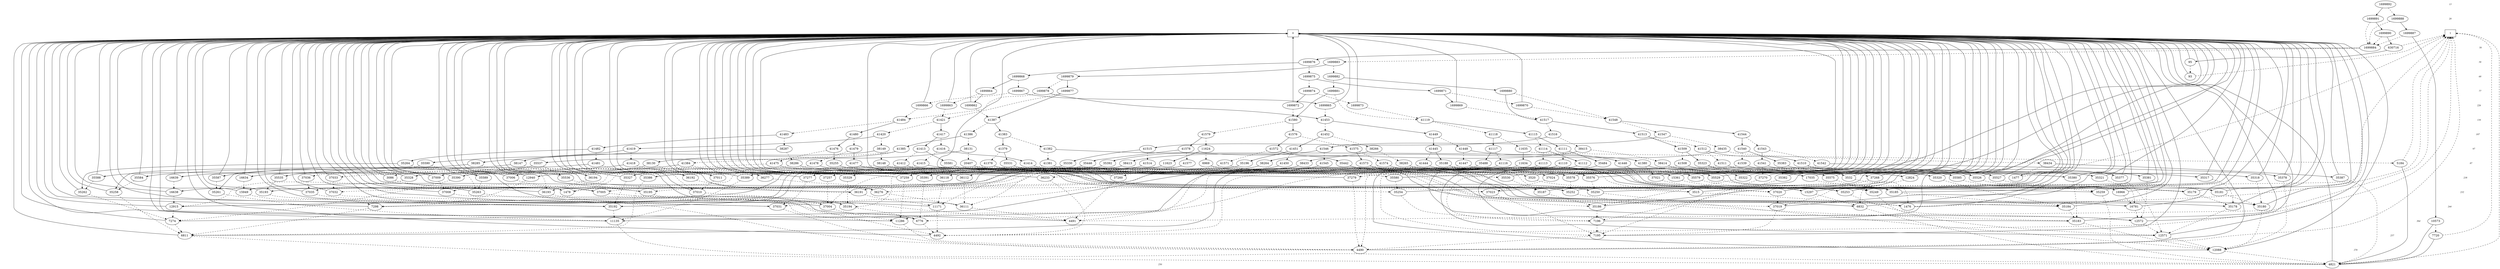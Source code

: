 digraph BDD {
center = true;
{ rank = same; { node [style=invis]; "T" };
 { node [shape=box,fontsize=12]; "0"; }
  { node [shape=box,fontsize=12]; "1"; }
}
{ rank=same; { node [shape=plaintext,fontname="Times Italic",fontsize=12] "13" };"1699892";}
{ rank=same; { node [shape=plaintext,fontname="Times Italic",fontsize=12] "20" };"1699888";"1699891";}
{ rank=same; { node [shape=plaintext,fontname="Times Italic",fontsize=12] "1" };"1699887";"1699890";}
{ rank=same; { node [shape=plaintext,fontname="Times Italic",fontsize=12] "50" };"630716";"1699884";}
{ rank=same; { node [shape=plaintext,fontname="Times Italic",fontsize=12] "58" };"95";"1699876";"1699883";}
{ rank=same; { node [shape=plaintext,fontname="Times Italic",fontsize=12] "68" };"93";"1699868";"1699875";"1699879";"1699882";}
{ rank=same; { node [shape=plaintext,fontname="Times Italic",fontsize=12] "77" };"1699864";"1699867";"1699871";"1699874";"1699877";"1699878";"1699880";"1699881";}
{ rank=same; { node [shape=plaintext,fontname="Times Italic",fontsize=12] "226" };"1699862";"1699863";"1699865";"1699866";"1699869";"1699870";"1699872";"1699873";}
{ rank=same; { node [shape=plaintext,fontname="Times Italic",fontsize=12] "116" };"41119";"41387";"41421";"41453";"41484";"41517";"41548";"41580";}
{ rank=same; { node [shape=plaintext,fontname="Times Italic",fontsize=12] "107" };"41115";"41118";"41383";"41386";"41417";"41420";"41449";"41452";"41480";"41483";"41513";"41516";"41544";"41547";"41576";"41579";}
{ rank=same; { node [shape=plaintext,fontname="Times Italic",fontsize=12] "97" };"11624";"11635";"38131";"38149";"38266";"38287";"38415";"38435";"41111";"41114";"41117";"41379";"41382";"41385";"41413";"41416";"41419";"41445";"41448";"41451";"41476";"41479";"41482";"41509";"41512";"41515";"41540";"41543";"41546";"41572";"41575";"41578";}
{ rank=same; { node [shape=plaintext,fontname="Times Italic",fontsize=12] "87" };"5184";"6969";"11623";"11634";"20407";"35188";"35196";"35255";"35264";"35323";"35330";"35383";"35392";"35442";"35446";"35484";"35488";"35531";"35537";"35581";"35590";"38130";"38147";"38148";"38264";"38265";"38285";"38286";"38413";"38414";"38433";"38434";"41110";"41112";"41113";"41116";"41378";"41380";"41381";"41384";"41412";"41414";"41415";"41418";"41444";"41446";"41447";"41450";"41475";"41477";"41478";"41481";"41508";"41510";"41511";"41514";"41539";"41541";"41542";"41545";"41571";"41573";"41574";"41577";}
{ rank=same; { node [shape=plaintext,fontname="Times Italic",fontsize=12] "238" };"1477";"3086";"3520";"3532";"12824";"12940";"15361";"16634";"16639";"17035";"35317";"35318";"35320";"35321";"35322";"35327";"35328";"35329";"35377";"35378";"35380";"35381";"35382";"35386";"35387";"35389";"35390";"35391";"35526";"35527";"35529";"35530";"35535";"35536";"35575";"35576";"35578";"35579";"35580";"35584";"35585";"35587";"35588";"35589";"36112";"36118";"36192";"36194";"36233";"36277";"37006";"37009";"37011";"37021";"37024";"37033";"37036";"37257";"37259";"37260";"37268";"37270";"37277";"37279";}
{ rank=same; { node [shape=plaintext,fontname="Times Italic",fontsize=12] "232" };"1478";"3515";"15297";"15949";"16638";"16966";"35179";"35181";"35185";"35187";"35193";"35195";"35249";"35250";"35252";"35253";"35254";"35258";"35259";"35261";"35262";"35263";"36191";"36193";"36276";"37005";"37008";"37010";"37020";"37023";"37032";"37035";}
{ rank=same; { node [shape=plaintext,fontname="Times Italic",fontsize=12] "244" };"1476";"6832";"7298";"11171";"12915";"16781";"35178";"35180";"35184";"35186";"35192";"35194";"36111";"37004";"37019";"37031";}
{ rank=same; { node [shape=plaintext,fontname="Times Italic",fontsize=12] "264" };"4491";"6776";"7196";"7274";"10573";"11135";"11286";"12572";"35183";}
{ rank=same; { node [shape=plaintext,fontname="Times Italic",fontsize=12] "257" };"4492";"6811";"7195";"7720";"12571";}
{ rank=same; { node [shape=plaintext,fontname="Times Italic",fontsize=12] "270" };"4490";"12088";}
{ rank=same; { node [shape=plaintext,fontname="Times Italic",fontsize=12] "250" };"4821";}
edge [style = invis]; {"13" -> "20" -> "1" -> "50" -> "58" -> "68" -> "77" -> "226" -> "116" -> "107" -> "97" -> "87" -> "238" -> "232" -> "244" -> "264" -> "257" -> "270" -> "250" -> "T"; }
"93" -> "0" [style=solid,arrowsize=".75"];
"93" -> "1" [style=dashed,arrowsize=".75"];
"95" -> "0" [style=solid,arrowsize=".75"];
"95" -> "93" [style=dashed,arrowsize=".75"];
"1476" -> "0" [style=solid,arrowsize=".75"];
"1476" -> "1" [style=dashed,arrowsize=".75"];
"1477" -> "0" [style=solid,arrowsize=".75"];
"1477" -> "1" [style=dashed,arrowsize=".75"];
"1478" -> "0" [style=solid,arrowsize=".75"];
"1478" -> "1" [style=dashed,arrowsize=".75"];
"3086" -> "0" [style=solid,arrowsize=".75"];
"3086" -> "1478" [style=dashed,arrowsize=".75"];
"3515" -> "0" [style=solid,arrowsize=".75"];
"3515" -> "1476" [style=dashed,arrowsize=".75"];
"3520" -> "0" [style=solid,arrowsize=".75"];
"3520" -> "3515" [style=dashed,arrowsize=".75"];
"3532" -> "0" [style=solid,arrowsize=".75"];
"3532" -> "1476" [style=dashed,arrowsize=".75"];
"4490" -> "0" [style=solid,arrowsize=".75"];
"4490" -> "1" [style=dashed,arrowsize=".75"];
"4491" -> "0" [style=solid,arrowsize=".75"];
"4491" -> "1" [style=dashed,arrowsize=".75"];
"4492" -> "0" [style=solid,arrowsize=".75"];
"4492" -> "1" [style=dashed,arrowsize=".75"];
"4821" -> "0" [style=solid,arrowsize=".75"];
"4821" -> "1" [style=dashed,arrowsize=".75"];
"5184" -> "4821" [style=solid,arrowsize=".75"];
"5184" -> "1" [style=dashed,arrowsize=".75"];
"6776" -> "0" [style=solid,arrowsize=".75"];
"6776" -> "4492" [style=dashed,arrowsize=".75"];
"6811" -> "0" [style=solid,arrowsize=".75"];
"6811" -> "4821" [style=dashed,arrowsize=".75"];
"6832" -> "0" [style=solid,arrowsize=".75"];
"6832" -> "4821" [style=dashed,arrowsize=".75"];
"6969" -> "6832" [style=solid,arrowsize=".75"];
"6969" -> "1476" [style=dashed,arrowsize=".75"];
"7195" -> "0" [style=solid,arrowsize=".75"];
"7195" -> "4490" [style=dashed,arrowsize=".75"];
"7196" -> "0" [style=solid,arrowsize=".75"];
"7196" -> "7195" [style=dashed,arrowsize=".75"];
"7274" -> "0" [style=solid,arrowsize=".75"];
"7274" -> "6811" [style=dashed,arrowsize=".75"];
"7298" -> "0" [style=solid,arrowsize=".75"];
"7298" -> "6811" [style=dashed,arrowsize=".75"];
"7720" -> "4821" [style=solid,arrowsize=".75"];
"7720" -> "1" [style=dashed,arrowsize=".75"];
"10573" -> "4821" [style=solid,arrowsize=".75"];
"10573" -> "7720" [style=dashed,arrowsize=".75"];
"11135" -> "0" [style=solid,arrowsize=".75"];
"11135" -> "4821" [style=dashed,arrowsize=".75"];
"11171" -> "0" [style=solid,arrowsize=".75"];
"11171" -> "4492" [style=dashed,arrowsize=".75"];
"11286" -> "0" [style=solid,arrowsize=".75"];
"11286" -> "4490" [style=dashed,arrowsize=".75"];
"11623" -> "7298" [style=solid,arrowsize=".75"];
"11623" -> "11171" [style=dashed,arrowsize=".75"];
"11624" -> "11623" [style=solid,arrowsize=".75"];
"11624" -> "6969" [style=dashed,arrowsize=".75"];
"11634" -> "6811" [style=solid,arrowsize=".75"];
"11634" -> "4492" [style=dashed,arrowsize=".75"];
"11635" -> "11634" [style=solid,arrowsize=".75"];
"11635" -> "5184" [style=dashed,arrowsize=".75"];
"12088" -> "0" [style=solid,arrowsize=".75"];
"12088" -> "4821" [style=dashed,arrowsize=".75"];
"12571" -> "0" [style=solid,arrowsize=".75"];
"12571" -> "12088" [style=dashed,arrowsize=".75"];
"12572" -> "0" [style=solid,arrowsize=".75"];
"12572" -> "12571" [style=dashed,arrowsize=".75"];
"12824" -> "0" [style=solid,arrowsize=".75"];
"12824" -> "6832" [style=dashed,arrowsize=".75"];
"12915" -> "0" [style=solid,arrowsize=".75"];
"12915" -> "7274" [style=dashed,arrowsize=".75"];
"12940" -> "0" [style=solid,arrowsize=".75"];
"12940" -> "7298" [style=dashed,arrowsize=".75"];
"15297" -> "0" [style=solid,arrowsize=".75"];
"15297" -> "6832" [style=dashed,arrowsize=".75"];
"15361" -> "0" [style=solid,arrowsize=".75"];
"15361" -> "15297" [style=dashed,arrowsize=".75"];
"15949" -> "0" [style=solid,arrowsize=".75"];
"15949" -> "7298" [style=dashed,arrowsize=".75"];
"16634" -> "0" [style=solid,arrowsize=".75"];
"16634" -> "15949" [style=dashed,arrowsize=".75"];
"16638" -> "0" [style=solid,arrowsize=".75"];
"16638" -> "12915" [style=dashed,arrowsize=".75"];
"16639" -> "0" [style=solid,arrowsize=".75"];
"16639" -> "16638" [style=dashed,arrowsize=".75"];
"16781" -> "0" [style=solid,arrowsize=".75"];
"16781" -> "12572" [style=dashed,arrowsize=".75"];
"16966" -> "0" [style=solid,arrowsize=".75"];
"16966" -> "16781" [style=dashed,arrowsize=".75"];
"17035" -> "0" [style=solid,arrowsize=".75"];
"17035" -> "16966" [style=dashed,arrowsize=".75"];
"20407" -> "15361" [style=solid,arrowsize=".75"];
"20407" -> "3520" [style=dashed,arrowsize=".75"];
"35178" -> "0" [style=solid,arrowsize=".75"];
"35178" -> "12571" [style=dashed,arrowsize=".75"];
"35179" -> "0" [style=solid,arrowsize=".75"];
"35179" -> "35178" [style=dashed,arrowsize=".75"];
"35180" -> "0" [style=solid,arrowsize=".75"];
"35180" -> "12088" [style=dashed,arrowsize=".75"];
"35181" -> "0" [style=solid,arrowsize=".75"];
"35181" -> "35180" [style=dashed,arrowsize=".75"];
"35183" -> "0" [style=solid,arrowsize=".75"];
"35183" -> "12088" [style=dashed,arrowsize=".75"];
"35184" -> "0" [style=solid,arrowsize=".75"];
"35184" -> "35183" [style=dashed,arrowsize=".75"];
"35185" -> "0" [style=solid,arrowsize=".75"];
"35185" -> "35184" [style=dashed,arrowsize=".75"];
"35186" -> "0" [style=solid,arrowsize=".75"];
"35186" -> "7196" [style=dashed,arrowsize=".75"];
"35187" -> "0" [style=solid,arrowsize=".75"];
"35187" -> "35186" [style=dashed,arrowsize=".75"];
"35188" -> "16966" [style=solid,arrowsize=".75"];
"35188" -> "35187" [style=dashed,arrowsize=".75"];
"35192" -> "0" [style=solid,arrowsize=".75"];
"35192" -> "11135" [style=dashed,arrowsize=".75"];
"35193" -> "0" [style=solid,arrowsize=".75"];
"35193" -> "35192" [style=dashed,arrowsize=".75"];
"35194" -> "0" [style=solid,arrowsize=".75"];
"35194" -> "6776" [style=dashed,arrowsize=".75"];
"35195" -> "0" [style=solid,arrowsize=".75"];
"35195" -> "35194" [style=dashed,arrowsize=".75"];
"35196" -> "16638" [style=solid,arrowsize=".75"];
"35196" -> "35195" [style=dashed,arrowsize=".75"];
"35249" -> "0" [style=solid,arrowsize=".75"];
"35249" -> "12571" [style=dashed,arrowsize=".75"];
"35250" -> "0" [style=solid,arrowsize=".75"];
"35250" -> "12088" [style=dashed,arrowsize=".75"];
"35252" -> "0" [style=solid,arrowsize=".75"];
"35252" -> "35183" [style=dashed,arrowsize=".75"];
"35253" -> "0" [style=solid,arrowsize=".75"];
"35253" -> "12572" [style=dashed,arrowsize=".75"];
"35254" -> "0" [style=solid,arrowsize=".75"];
"35254" -> "7196" [style=dashed,arrowsize=".75"];
"35255" -> "35253" [style=solid,arrowsize=".75"];
"35255" -> "35254" [style=dashed,arrowsize=".75"];
"35258" -> "0" [style=solid,arrowsize=".75"];
"35258" -> "6811" [style=dashed,arrowsize=".75"];
"35259" -> "0" [style=solid,arrowsize=".75"];
"35259" -> "4821" [style=dashed,arrowsize=".75"];
"35261" -> "0" [style=solid,arrowsize=".75"];
"35261" -> "11135" [style=dashed,arrowsize=".75"];
"35262" -> "0" [style=solid,arrowsize=".75"];
"35262" -> "7274" [style=dashed,arrowsize=".75"];
"35263" -> "0" [style=solid,arrowsize=".75"];
"35263" -> "6776" [style=dashed,arrowsize=".75"];
"35264" -> "35262" [style=solid,arrowsize=".75"];
"35264" -> "35263" [style=dashed,arrowsize=".75"];
"35317" -> "0" [style=solid,arrowsize=".75"];
"35317" -> "35178" [style=dashed,arrowsize=".75"];
"35318" -> "0" [style=solid,arrowsize=".75"];
"35318" -> "35180" [style=dashed,arrowsize=".75"];
"35320" -> "0" [style=solid,arrowsize=".75"];
"35320" -> "35184" [style=dashed,arrowsize=".75"];
"35321" -> "0" [style=solid,arrowsize=".75"];
"35321" -> "16781" [style=dashed,arrowsize=".75"];
"35322" -> "0" [style=solid,arrowsize=".75"];
"35322" -> "35186" [style=dashed,arrowsize=".75"];
"35323" -> "35321" [style=solid,arrowsize=".75"];
"35323" -> "35322" [style=dashed,arrowsize=".75"];
"35327" -> "0" [style=solid,arrowsize=".75"];
"35327" -> "35192" [style=dashed,arrowsize=".75"];
"35328" -> "0" [style=solid,arrowsize=".75"];
"35328" -> "12915" [style=dashed,arrowsize=".75"];
"35329" -> "0" [style=solid,arrowsize=".75"];
"35329" -> "35194" [style=dashed,arrowsize=".75"];
"35330" -> "35328" [style=solid,arrowsize=".75"];
"35330" -> "35329" [style=dashed,arrowsize=".75"];
"35377" -> "0" [style=solid,arrowsize=".75"];
"35377" -> "12571" [style=dashed,arrowsize=".75"];
"35378" -> "0" [style=solid,arrowsize=".75"];
"35378" -> "12088" [style=dashed,arrowsize=".75"];
"35380" -> "0" [style=solid,arrowsize=".75"];
"35380" -> "35183" [style=dashed,arrowsize=".75"];
"35381" -> "0" [style=solid,arrowsize=".75"];
"35381" -> "12572" [style=dashed,arrowsize=".75"];
"35382" -> "0" [style=solid,arrowsize=".75"];
"35382" -> "7196" [style=dashed,arrowsize=".75"];
"35383" -> "35381" [style=solid,arrowsize=".75"];
"35383" -> "35382" [style=dashed,arrowsize=".75"];
"35386" -> "0" [style=solid,arrowsize=".75"];
"35386" -> "6811" [style=dashed,arrowsize=".75"];
"35387" -> "0" [style=solid,arrowsize=".75"];
"35387" -> "4821" [style=dashed,arrowsize=".75"];
"35389" -> "0" [style=solid,arrowsize=".75"];
"35389" -> "11135" [style=dashed,arrowsize=".75"];
"35390" -> "0" [style=solid,arrowsize=".75"];
"35390" -> "7274" [style=dashed,arrowsize=".75"];
"35391" -> "0" [style=solid,arrowsize=".75"];
"35391" -> "6776" [style=dashed,arrowsize=".75"];
"35392" -> "35390" [style=solid,arrowsize=".75"];
"35392" -> "35391" [style=dashed,arrowsize=".75"];
"35442" -> "16781" [style=solid,arrowsize=".75"];
"35442" -> "35186" [style=dashed,arrowsize=".75"];
"35446" -> "12915" [style=solid,arrowsize=".75"];
"35446" -> "35194" [style=dashed,arrowsize=".75"];
"35484" -> "12572" [style=solid,arrowsize=".75"];
"35484" -> "7196" [style=dashed,arrowsize=".75"];
"35488" -> "7274" [style=solid,arrowsize=".75"];
"35488" -> "6776" [style=dashed,arrowsize=".75"];
"35526" -> "0" [style=solid,arrowsize=".75"];
"35526" -> "35179" [style=dashed,arrowsize=".75"];
"35527" -> "0" [style=solid,arrowsize=".75"];
"35527" -> "35181" [style=dashed,arrowsize=".75"];
"35529" -> "0" [style=solid,arrowsize=".75"];
"35529" -> "35185" [style=dashed,arrowsize=".75"];
"35530" -> "0" [style=solid,arrowsize=".75"];
"35530" -> "35187" [style=dashed,arrowsize=".75"];
"35531" -> "17035" [style=solid,arrowsize=".75"];
"35531" -> "35530" [style=dashed,arrowsize=".75"];
"35535" -> "0" [style=solid,arrowsize=".75"];
"35535" -> "35193" [style=dashed,arrowsize=".75"];
"35536" -> "0" [style=solid,arrowsize=".75"];
"35536" -> "35195" [style=dashed,arrowsize=".75"];
"35537" -> "16639" [style=solid,arrowsize=".75"];
"35537" -> "35536" [style=dashed,arrowsize=".75"];
"35575" -> "0" [style=solid,arrowsize=".75"];
"35575" -> "35249" [style=dashed,arrowsize=".75"];
"35576" -> "0" [style=solid,arrowsize=".75"];
"35576" -> "35250" [style=dashed,arrowsize=".75"];
"35578" -> "0" [style=solid,arrowsize=".75"];
"35578" -> "35252" [style=dashed,arrowsize=".75"];
"35579" -> "0" [style=solid,arrowsize=".75"];
"35579" -> "35253" [style=dashed,arrowsize=".75"];
"35580" -> "0" [style=solid,arrowsize=".75"];
"35580" -> "35254" [style=dashed,arrowsize=".75"];
"35581" -> "35579" [style=solid,arrowsize=".75"];
"35581" -> "35580" [style=dashed,arrowsize=".75"];
"35584" -> "0" [style=solid,arrowsize=".75"];
"35584" -> "35258" [style=dashed,arrowsize=".75"];
"35585" -> "0" [style=solid,arrowsize=".75"];
"35585" -> "35259" [style=dashed,arrowsize=".75"];
"35587" -> "0" [style=solid,arrowsize=".75"];
"35587" -> "35261" [style=dashed,arrowsize=".75"];
"35588" -> "0" [style=solid,arrowsize=".75"];
"35588" -> "35262" [style=dashed,arrowsize=".75"];
"35589" -> "0" [style=solid,arrowsize=".75"];
"35589" -> "35263" [style=dashed,arrowsize=".75"];
"35590" -> "35588" [style=solid,arrowsize=".75"];
"35590" -> "35589" [style=dashed,arrowsize=".75"];
"36111" -> "0" [style=solid,arrowsize=".75"];
"36111" -> "4491" [style=dashed,arrowsize=".75"];
"36112" -> "0" [style=solid,arrowsize=".75"];
"36112" -> "36111" [style=dashed,arrowsize=".75"];
"36118" -> "0" [style=solid,arrowsize=".75"];
"36118" -> "11171" [style=dashed,arrowsize=".75"];
"36191" -> "0" [style=solid,arrowsize=".75"];
"36191" -> "11171" [style=dashed,arrowsize=".75"];
"36192" -> "0" [style=solid,arrowsize=".75"];
"36192" -> "36191" [style=dashed,arrowsize=".75"];
"36193" -> "0" [style=solid,arrowsize=".75"];
"36193" -> "4492" [style=dashed,arrowsize=".75"];
"36194" -> "0" [style=solid,arrowsize=".75"];
"36194" -> "36193" [style=dashed,arrowsize=".75"];
"36233" -> "0" [style=solid,arrowsize=".75"];
"36233" -> "4492" [style=dashed,arrowsize=".75"];
"36276" -> "0" [style=solid,arrowsize=".75"];
"36276" -> "36111" [style=dashed,arrowsize=".75"];
"36277" -> "0" [style=solid,arrowsize=".75"];
"36277" -> "36276" [style=dashed,arrowsize=".75"];
"37004" -> "0" [style=solid,arrowsize=".75"];
"37004" -> "11286" [style=dashed,arrowsize=".75"];
"37005" -> "0" [style=solid,arrowsize=".75"];
"37005" -> "37004" [style=dashed,arrowsize=".75"];
"37006" -> "0" [style=solid,arrowsize=".75"];
"37006" -> "37005" [style=dashed,arrowsize=".75"];
"37008" -> "0" [style=solid,arrowsize=".75"];
"37008" -> "11286" [style=dashed,arrowsize=".75"];
"37009" -> "0" [style=solid,arrowsize=".75"];
"37009" -> "37008" [style=dashed,arrowsize=".75"];
"37010" -> "0" [style=solid,arrowsize=".75"];
"37010" -> "4491" [style=dashed,arrowsize=".75"];
"37011" -> "0" [style=solid,arrowsize=".75"];
"37011" -> "37010" [style=dashed,arrowsize=".75"];
"37019" -> "0" [style=solid,arrowsize=".75"];
"37019" -> "7195" [style=dashed,arrowsize=".75"];
"37020" -> "0" [style=solid,arrowsize=".75"];
"37020" -> "37019" [style=dashed,arrowsize=".75"];
"37021" -> "0" [style=solid,arrowsize=".75"];
"37021" -> "37020" [style=dashed,arrowsize=".75"];
"37023" -> "0" [style=solid,arrowsize=".75"];
"37023" -> "7195" [style=dashed,arrowsize=".75"];
"37024" -> "0" [style=solid,arrowsize=".75"];
"37024" -> "37023" [style=dashed,arrowsize=".75"];
"37031" -> "0" [style=solid,arrowsize=".75"];
"37031" -> "4490" [style=dashed,arrowsize=".75"];
"37032" -> "0" [style=solid,arrowsize=".75"];
"37032" -> "37031" [style=dashed,arrowsize=".75"];
"37033" -> "0" [style=solid,arrowsize=".75"];
"37033" -> "37032" [style=dashed,arrowsize=".75"];
"37035" -> "0" [style=solid,arrowsize=".75"];
"37035" -> "4490" [style=dashed,arrowsize=".75"];
"37036" -> "0" [style=solid,arrowsize=".75"];
"37036" -> "37035" [style=dashed,arrowsize=".75"];
"37257" -> "0" [style=solid,arrowsize=".75"];
"37257" -> "37004" [style=dashed,arrowsize=".75"];
"37259" -> "0" [style=solid,arrowsize=".75"];
"37259" -> "11286" [style=dashed,arrowsize=".75"];
"37260" -> "0" [style=solid,arrowsize=".75"];
"37260" -> "4491" [style=dashed,arrowsize=".75"];
"37268" -> "0" [style=solid,arrowsize=".75"];
"37268" -> "37019" [style=dashed,arrowsize=".75"];
"37270" -> "0" [style=solid,arrowsize=".75"];
"37270" -> "7195" [style=dashed,arrowsize=".75"];
"37277" -> "0" [style=solid,arrowsize=".75"];
"37277" -> "37031" [style=dashed,arrowsize=".75"];
"37279" -> "0" [style=solid,arrowsize=".75"];
"37279" -> "4490" [style=dashed,arrowsize=".75"];
"38130" -> "16634" [style=solid,arrowsize=".75"];
"38130" -> "36192" [style=dashed,arrowsize=".75"];
"38131" -> "38130" [style=solid,arrowsize=".75"];
"38131" -> "20407" [style=dashed,arrowsize=".75"];
"38147" -> "35584" [style=solid,arrowsize=".75"];
"38147" -> "36194" [style=dashed,arrowsize=".75"];
"38148" -> "35585" [style=solid,arrowsize=".75"];
"38148" -> "3086" [style=dashed,arrowsize=".75"];
"38149" -> "38147" [style=solid,arrowsize=".75"];
"38149" -> "38148" [style=dashed,arrowsize=".75"];
"38264" -> "15949" [style=solid,arrowsize=".75"];
"38264" -> "36191" [style=dashed,arrowsize=".75"];
"38265" -> "15297" [style=solid,arrowsize=".75"];
"38265" -> "3515" [style=dashed,arrowsize=".75"];
"38266" -> "38264" [style=solid,arrowsize=".75"];
"38266" -> "38265" [style=dashed,arrowsize=".75"];
"38285" -> "35258" [style=solid,arrowsize=".75"];
"38285" -> "36193" [style=dashed,arrowsize=".75"];
"38286" -> "35259" [style=solid,arrowsize=".75"];
"38286" -> "1478" [style=dashed,arrowsize=".75"];
"38287" -> "38285" [style=solid,arrowsize=".75"];
"38287" -> "38286" [style=dashed,arrowsize=".75"];
"38413" -> "12940" [style=solid,arrowsize=".75"];
"38413" -> "36118" [style=dashed,arrowsize=".75"];
"38414" -> "12824" [style=solid,arrowsize=".75"];
"38414" -> "3532" [style=dashed,arrowsize=".75"];
"38415" -> "38413" [style=solid,arrowsize=".75"];
"38415" -> "38414" [style=dashed,arrowsize=".75"];
"38433" -> "35386" [style=solid,arrowsize=".75"];
"38433" -> "36233" [style=dashed,arrowsize=".75"];
"38434" -> "35387" [style=solid,arrowsize=".75"];
"38434" -> "1477" [style=dashed,arrowsize=".75"];
"38435" -> "38433" [style=solid,arrowsize=".75"];
"38435" -> "38434" [style=dashed,arrowsize=".75"];
"41110" -> "35183" [style=solid,arrowsize=".75"];
"41110" -> "11286" [style=dashed,arrowsize=".75"];
"41111" -> "35484" [style=solid,arrowsize=".75"];
"41111" -> "41110" [style=dashed,arrowsize=".75"];
"41112" -> "12571" [style=solid,arrowsize=".75"];
"41112" -> "7195" [style=dashed,arrowsize=".75"];
"41113" -> "12088" [style=solid,arrowsize=".75"];
"41113" -> "4490" [style=dashed,arrowsize=".75"];
"41114" -> "41112" [style=solid,arrowsize=".75"];
"41114" -> "41113" [style=dashed,arrowsize=".75"];
"41115" -> "41111" [style=solid,arrowsize=".75"];
"41115" -> "41114" [style=dashed,arrowsize=".75"];
"41116" -> "11135" [style=solid,arrowsize=".75"];
"41116" -> "4491" [style=dashed,arrowsize=".75"];
"41117" -> "35488" [style=solid,arrowsize=".75"];
"41117" -> "41116" [style=dashed,arrowsize=".75"];
"41118" -> "41117" [style=solid,arrowsize=".75"];
"41118" -> "11635" [style=dashed,arrowsize=".75"];
"41119" -> "41115" [style=solid,arrowsize=".75"];
"41119" -> "41118" [style=dashed,arrowsize=".75"];
"41378" -> "35529" [style=solid,arrowsize=".75"];
"41378" -> "37006" [style=dashed,arrowsize=".75"];
"41379" -> "35531" [style=solid,arrowsize=".75"];
"41379" -> "41378" [style=dashed,arrowsize=".75"];
"41380" -> "35526" [style=solid,arrowsize=".75"];
"41380" -> "37021" [style=dashed,arrowsize=".75"];
"41381" -> "35527" [style=solid,arrowsize=".75"];
"41381" -> "37033" [style=dashed,arrowsize=".75"];
"41382" -> "41380" [style=solid,arrowsize=".75"];
"41382" -> "41381" [style=dashed,arrowsize=".75"];
"41383" -> "41379" [style=solid,arrowsize=".75"];
"41383" -> "41382" [style=dashed,arrowsize=".75"];
"41384" -> "35535" [style=solid,arrowsize=".75"];
"41384" -> "36277" [style=dashed,arrowsize=".75"];
"41385" -> "35537" [style=solid,arrowsize=".75"];
"41385" -> "41384" [style=dashed,arrowsize=".75"];
"41386" -> "41385" [style=solid,arrowsize=".75"];
"41386" -> "38131" [style=dashed,arrowsize=".75"];
"41387" -> "41383" [style=solid,arrowsize=".75"];
"41387" -> "41386" [style=dashed,arrowsize=".75"];
"41412" -> "35578" [style=solid,arrowsize=".75"];
"41412" -> "37009" [style=dashed,arrowsize=".75"];
"41413" -> "35581" [style=solid,arrowsize=".75"];
"41413" -> "41412" [style=dashed,arrowsize=".75"];
"41414" -> "35575" [style=solid,arrowsize=".75"];
"41414" -> "37024" [style=dashed,arrowsize=".75"];
"41415" -> "35576" [style=solid,arrowsize=".75"];
"41415" -> "37036" [style=dashed,arrowsize=".75"];
"41416" -> "41414" [style=solid,arrowsize=".75"];
"41416" -> "41415" [style=dashed,arrowsize=".75"];
"41417" -> "41413" [style=solid,arrowsize=".75"];
"41417" -> "41416" [style=dashed,arrowsize=".75"];
"41418" -> "35587" [style=solid,arrowsize=".75"];
"41418" -> "37011" [style=dashed,arrowsize=".75"];
"41419" -> "35590" [style=solid,arrowsize=".75"];
"41419" -> "41418" [style=dashed,arrowsize=".75"];
"41420" -> "41419" [style=solid,arrowsize=".75"];
"41420" -> "38149" [style=dashed,arrowsize=".75"];
"41421" -> "41417" [style=solid,arrowsize=".75"];
"41421" -> "41420" [style=dashed,arrowsize=".75"];
"41444" -> "35185" [style=solid,arrowsize=".75"];
"41444" -> "37005" [style=dashed,arrowsize=".75"];
"41445" -> "35188" [style=solid,arrowsize=".75"];
"41445" -> "41444" [style=dashed,arrowsize=".75"];
"41446" -> "35179" [style=solid,arrowsize=".75"];
"41446" -> "37020" [style=dashed,arrowsize=".75"];
"41447" -> "35181" [style=solid,arrowsize=".75"];
"41447" -> "37032" [style=dashed,arrowsize=".75"];
"41448" -> "41446" [style=solid,arrowsize=".75"];
"41448" -> "41447" [style=dashed,arrowsize=".75"];
"41449" -> "41445" [style=solid,arrowsize=".75"];
"41449" -> "41448" [style=dashed,arrowsize=".75"];
"41450" -> "35193" [style=solid,arrowsize=".75"];
"41450" -> "36276" [style=dashed,arrowsize=".75"];
"41451" -> "35196" [style=solid,arrowsize=".75"];
"41451" -> "41450" [style=dashed,arrowsize=".75"];
"41452" -> "41451" [style=solid,arrowsize=".75"];
"41452" -> "38266" [style=dashed,arrowsize=".75"];
"41453" -> "41449" [style=solid,arrowsize=".75"];
"41453" -> "41452" [style=dashed,arrowsize=".75"];
"41475" -> "35252" [style=solid,arrowsize=".75"];
"41475" -> "37008" [style=dashed,arrowsize=".75"];
"41476" -> "35255" [style=solid,arrowsize=".75"];
"41476" -> "41475" [style=dashed,arrowsize=".75"];
"41477" -> "35249" [style=solid,arrowsize=".75"];
"41477" -> "37023" [style=dashed,arrowsize=".75"];
"41478" -> "35250" [style=solid,arrowsize=".75"];
"41478" -> "37035" [style=dashed,arrowsize=".75"];
"41479" -> "41477" [style=solid,arrowsize=".75"];
"41479" -> "41478" [style=dashed,arrowsize=".75"];
"41480" -> "41476" [style=solid,arrowsize=".75"];
"41480" -> "41479" [style=dashed,arrowsize=".75"];
"41481" -> "35261" [style=solid,arrowsize=".75"];
"41481" -> "37010" [style=dashed,arrowsize=".75"];
"41482" -> "35264" [style=solid,arrowsize=".75"];
"41482" -> "41481" [style=dashed,arrowsize=".75"];
"41483" -> "41482" [style=solid,arrowsize=".75"];
"41483" -> "38287" [style=dashed,arrowsize=".75"];
"41484" -> "41480" [style=solid,arrowsize=".75"];
"41484" -> "41483" [style=dashed,arrowsize=".75"];
"41508" -> "35320" [style=solid,arrowsize=".75"];
"41508" -> "37257" [style=dashed,arrowsize=".75"];
"41509" -> "35323" [style=solid,arrowsize=".75"];
"41509" -> "41508" [style=dashed,arrowsize=".75"];
"41510" -> "35317" [style=solid,arrowsize=".75"];
"41510" -> "37268" [style=dashed,arrowsize=".75"];
"41511" -> "35318" [style=solid,arrowsize=".75"];
"41511" -> "37277" [style=dashed,arrowsize=".75"];
"41512" -> "41510" [style=solid,arrowsize=".75"];
"41512" -> "41511" [style=dashed,arrowsize=".75"];
"41513" -> "41509" [style=solid,arrowsize=".75"];
"41513" -> "41512" [style=dashed,arrowsize=".75"];
"41514" -> "35327" [style=solid,arrowsize=".75"];
"41514" -> "36112" [style=dashed,arrowsize=".75"];
"41515" -> "35330" [style=solid,arrowsize=".75"];
"41515" -> "41514" [style=dashed,arrowsize=".75"];
"41516" -> "41515" [style=solid,arrowsize=".75"];
"41516" -> "38415" [style=dashed,arrowsize=".75"];
"41517" -> "41513" [style=solid,arrowsize=".75"];
"41517" -> "41516" [style=dashed,arrowsize=".75"];
"41539" -> "35380" [style=solid,arrowsize=".75"];
"41539" -> "37259" [style=dashed,arrowsize=".75"];
"41540" -> "35383" [style=solid,arrowsize=".75"];
"41540" -> "41539" [style=dashed,arrowsize=".75"];
"41541" -> "35377" [style=solid,arrowsize=".75"];
"41541" -> "37270" [style=dashed,arrowsize=".75"];
"41542" -> "35378" [style=solid,arrowsize=".75"];
"41542" -> "37279" [style=dashed,arrowsize=".75"];
"41543" -> "41541" [style=solid,arrowsize=".75"];
"41543" -> "41542" [style=dashed,arrowsize=".75"];
"41544" -> "41540" [style=solid,arrowsize=".75"];
"41544" -> "41543" [style=dashed,arrowsize=".75"];
"41545" -> "35389" [style=solid,arrowsize=".75"];
"41545" -> "37260" [style=dashed,arrowsize=".75"];
"41546" -> "35392" [style=solid,arrowsize=".75"];
"41546" -> "41545" [style=dashed,arrowsize=".75"];
"41547" -> "41546" [style=solid,arrowsize=".75"];
"41547" -> "38435" [style=dashed,arrowsize=".75"];
"41548" -> "41544" [style=solid,arrowsize=".75"];
"41548" -> "41547" [style=dashed,arrowsize=".75"];
"41571" -> "35184" [style=solid,arrowsize=".75"];
"41571" -> "37004" [style=dashed,arrowsize=".75"];
"41572" -> "35442" [style=solid,arrowsize=".75"];
"41572" -> "41571" [style=dashed,arrowsize=".75"];
"41573" -> "35178" [style=solid,arrowsize=".75"];
"41573" -> "37019" [style=dashed,arrowsize=".75"];
"41574" -> "35180" [style=solid,arrowsize=".75"];
"41574" -> "37031" [style=dashed,arrowsize=".75"];
"41575" -> "41573" [style=solid,arrowsize=".75"];
"41575" -> "41574" [style=dashed,arrowsize=".75"];
"41576" -> "41572" [style=solid,arrowsize=".75"];
"41576" -> "41575" [style=dashed,arrowsize=".75"];
"41577" -> "35192" [style=solid,arrowsize=".75"];
"41577" -> "36111" [style=dashed,arrowsize=".75"];
"41578" -> "35446" [style=solid,arrowsize=".75"];
"41578" -> "41577" [style=dashed,arrowsize=".75"];
"41579" -> "41578" [style=solid,arrowsize=".75"];
"41579" -> "11624" [style=dashed,arrowsize=".75"];
"41580" -> "41576" [style=solid,arrowsize=".75"];
"41580" -> "41579" [style=dashed,arrowsize=".75"];
"630716" -> "95" [style=solid,arrowsize=".75"];
"630716" -> "1" [style=dashed,arrowsize=".75"];
"1699862" -> "0" [style=solid,arrowsize=".75"];
"1699862" -> "41387" [style=dashed,arrowsize=".75"];
"1699863" -> "0" [style=solid,arrowsize=".75"];
"1699863" -> "41421" [style=dashed,arrowsize=".75"];
"1699864" -> "1699862" [style=solid,arrowsize=".75"];
"1699864" -> "1699863" [style=dashed,arrowsize=".75"];
"1699865" -> "0" [style=solid,arrowsize=".75"];
"1699865" -> "41453" [style=dashed,arrowsize=".75"];
"1699866" -> "0" [style=solid,arrowsize=".75"];
"1699866" -> "41484" [style=dashed,arrowsize=".75"];
"1699867" -> "1699865" [style=solid,arrowsize=".75"];
"1699867" -> "1699866" [style=dashed,arrowsize=".75"];
"1699868" -> "1699864" [style=solid,arrowsize=".75"];
"1699868" -> "1699867" [style=dashed,arrowsize=".75"];
"1699869" -> "0" [style=solid,arrowsize=".75"];
"1699869" -> "41517" [style=dashed,arrowsize=".75"];
"1699870" -> "0" [style=solid,arrowsize=".75"];
"1699870" -> "41548" [style=dashed,arrowsize=".75"];
"1699871" -> "1699869" [style=solid,arrowsize=".75"];
"1699871" -> "1699870" [style=dashed,arrowsize=".75"];
"1699872" -> "0" [style=solid,arrowsize=".75"];
"1699872" -> "41580" [style=dashed,arrowsize=".75"];
"1699873" -> "0" [style=solid,arrowsize=".75"];
"1699873" -> "41119" [style=dashed,arrowsize=".75"];
"1699874" -> "1699872" [style=solid,arrowsize=".75"];
"1699874" -> "1699873" [style=dashed,arrowsize=".75"];
"1699875" -> "1699871" [style=solid,arrowsize=".75"];
"1699875" -> "1699874" [style=dashed,arrowsize=".75"];
"1699876" -> "1699868" [style=solid,arrowsize=".75"];
"1699876" -> "1699875" [style=dashed,arrowsize=".75"];
"1699877" -> "41387" [style=solid,arrowsize=".75"];
"1699877" -> "41421" [style=dashed,arrowsize=".75"];
"1699878" -> "41453" [style=solid,arrowsize=".75"];
"1699878" -> "41484" [style=dashed,arrowsize=".75"];
"1699879" -> "1699877" [style=solid,arrowsize=".75"];
"1699879" -> "1699878" [style=dashed,arrowsize=".75"];
"1699880" -> "41517" [style=solid,arrowsize=".75"];
"1699880" -> "41548" [style=dashed,arrowsize=".75"];
"1699881" -> "41580" [style=solid,arrowsize=".75"];
"1699881" -> "41119" [style=dashed,arrowsize=".75"];
"1699882" -> "1699880" [style=solid,arrowsize=".75"];
"1699882" -> "1699881" [style=dashed,arrowsize=".75"];
"1699883" -> "1699879" [style=solid,arrowsize=".75"];
"1699883" -> "1699882" [style=dashed,arrowsize=".75"];
"1699884" -> "1699876" [style=solid,arrowsize=".75"];
"1699884" -> "1699883" [style=dashed,arrowsize=".75"];
"1699887" -> "10573" [style=solid,arrowsize=".75"];
"1699887" -> "1699884" [style=dashed,arrowsize=".75"];
"1699888" -> "1699887" [style=solid,arrowsize=".75"];
"1699888" -> "1699884" [style=dashed,arrowsize=".75"];
"1699890" -> "630716" [style=solid,arrowsize=".75"];
"1699890" -> "1699884" [style=dashed,arrowsize=".75"];
"1699891" -> "1699890" [style=solid,arrowsize=".75"];
"1699891" -> "1699884" [style=dashed,arrowsize=".75"];
"1699892" -> "1699891" [style=solid,arrowsize=".75"];
"1699892" -> "1699888" [style=dashed,arrowsize=".75"];
}
